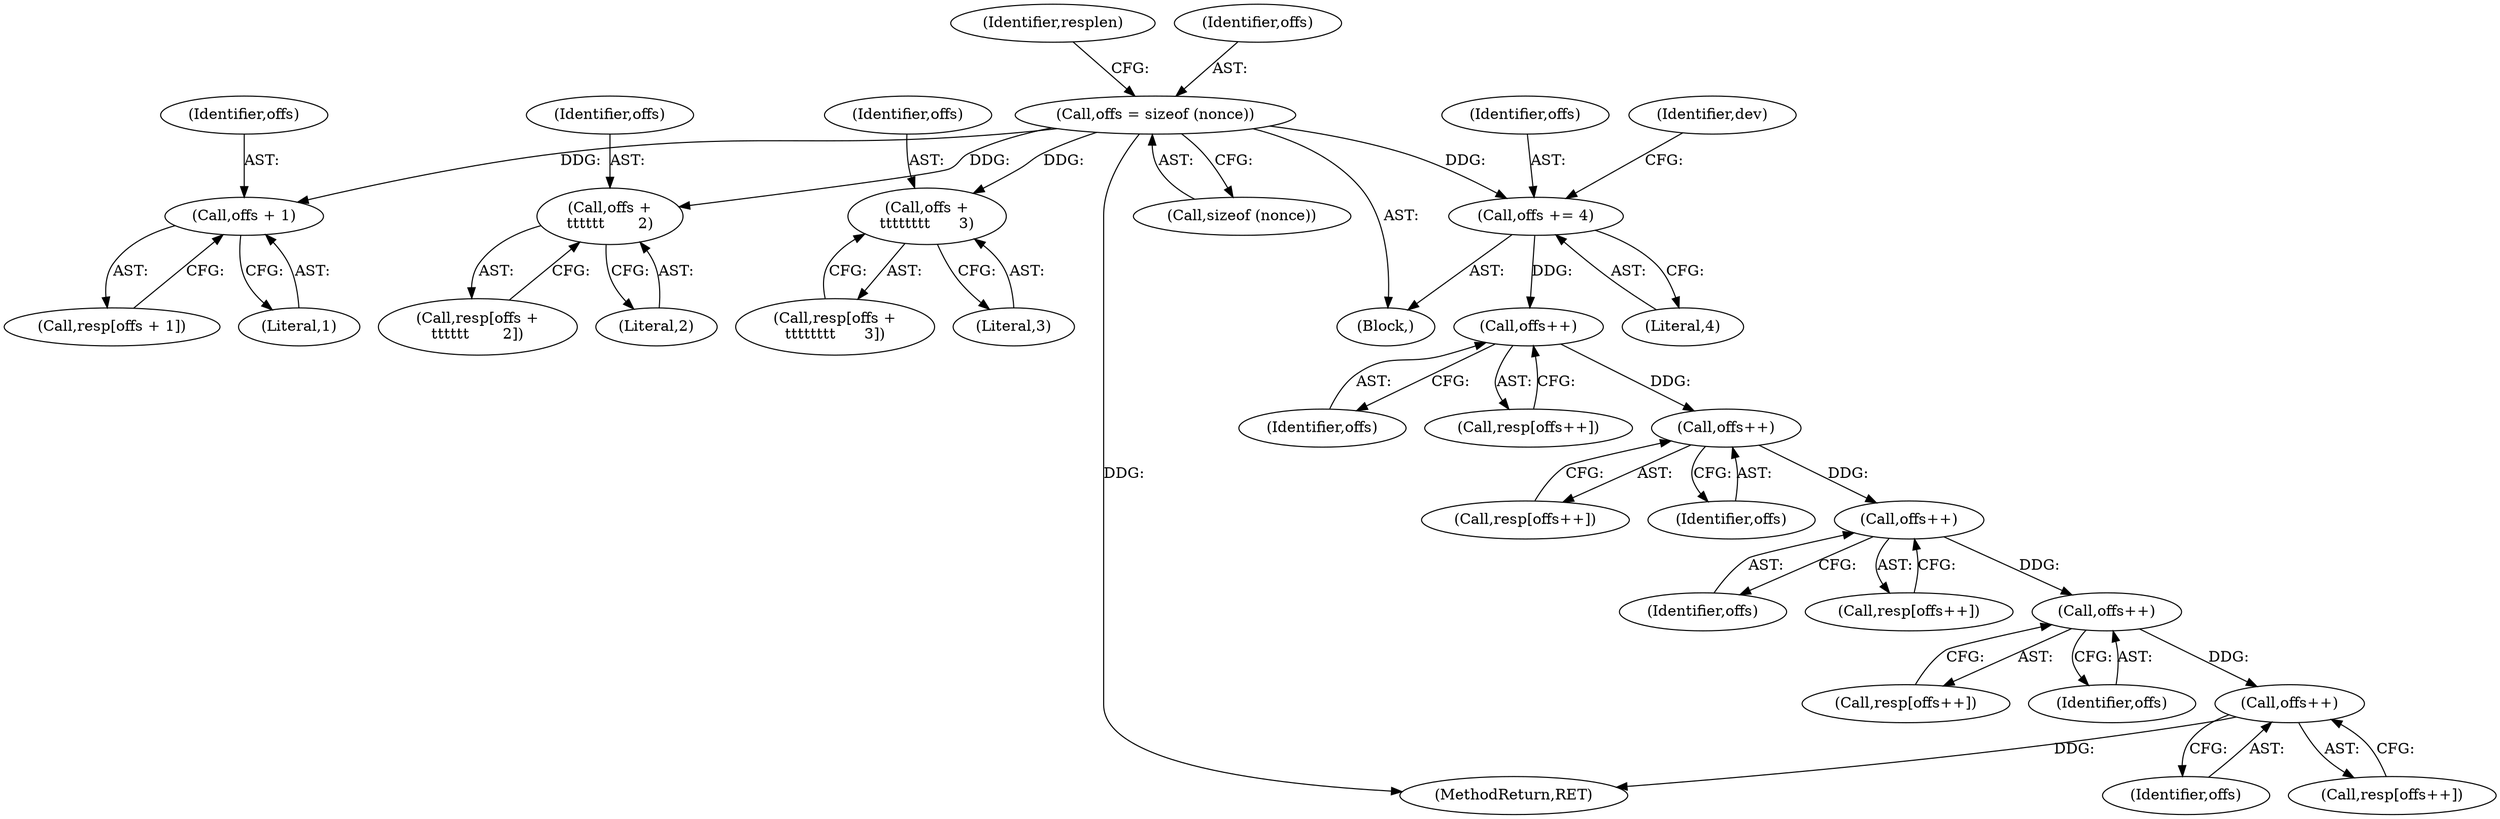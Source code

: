 digraph "0_libu2f-host_e4bb58cc8b6202a421e65f8230217d8ae6e16eb5@API" {
"1000143" [label="(Call,offs = sizeof (nonce))"];
"1000179" [label="(Call,offs + 1)"];
"1000187" [label="(Call,offs +\n\t\t\t\t\t\t       2)"];
"1000193" [label="(Call,offs +\n\t\t\t\t\t\t\t\t      3)"];
"1000196" [label="(Call,offs += 4)"];
"1000205" [label="(Call,offs++)"];
"1000213" [label="(Call,offs++)"];
"1000221" [label="(Call,offs++)"];
"1000229" [label="(Call,offs++)"];
"1000237" [label="(Call,offs++)"];
"1000185" [label="(Call,resp[offs +\n\t\t\t\t\t\t       2])"];
"1000219" [label="(Call,resp[offs++])"];
"1000198" [label="(Literal,4)"];
"1000197" [label="(Identifier,offs)"];
"1000245" [label="(MethodReturn,RET)"];
"1000191" [label="(Call,resp[offs +\n\t\t\t\t\t\t\t\t      3])"];
"1000187" [label="(Call,offs +\n\t\t\t\t\t\t       2)"];
"1000201" [label="(Identifier,dev)"];
"1000213" [label="(Call,offs++)"];
"1000177" [label="(Call,resp[offs + 1])"];
"1000194" [label="(Identifier,offs)"];
"1000179" [label="(Call,offs + 1)"];
"1000189" [label="(Literal,2)"];
"1000214" [label="(Identifier,offs)"];
"1000203" [label="(Call,resp[offs++])"];
"1000211" [label="(Call,resp[offs++])"];
"1000229" [label="(Call,offs++)"];
"1000143" [label="(Call,offs = sizeof (nonce))"];
"1000188" [label="(Identifier,offs)"];
"1000181" [label="(Literal,1)"];
"1000205" [label="(Call,offs++)"];
"1000196" [label="(Call,offs += 4)"];
"1000206" [label="(Identifier,offs)"];
"1000149" [label="(Identifier,resplen)"];
"1000230" [label="(Identifier,offs)"];
"1000195" [label="(Literal,3)"];
"1000222" [label="(Identifier,offs)"];
"1000141" [label="(Block,)"];
"1000238" [label="(Identifier,offs)"];
"1000227" [label="(Call,resp[offs++])"];
"1000145" [label="(Call,sizeof (nonce))"];
"1000180" [label="(Identifier,offs)"];
"1000193" [label="(Call,offs +\n\t\t\t\t\t\t\t\t      3)"];
"1000221" [label="(Call,offs++)"];
"1000235" [label="(Call,resp[offs++])"];
"1000237" [label="(Call,offs++)"];
"1000144" [label="(Identifier,offs)"];
"1000143" -> "1000141"  [label="AST: "];
"1000143" -> "1000145"  [label="CFG: "];
"1000144" -> "1000143"  [label="AST: "];
"1000145" -> "1000143"  [label="AST: "];
"1000149" -> "1000143"  [label="CFG: "];
"1000143" -> "1000245"  [label="DDG: "];
"1000143" -> "1000179"  [label="DDG: "];
"1000143" -> "1000187"  [label="DDG: "];
"1000143" -> "1000193"  [label="DDG: "];
"1000143" -> "1000196"  [label="DDG: "];
"1000179" -> "1000177"  [label="AST: "];
"1000179" -> "1000181"  [label="CFG: "];
"1000180" -> "1000179"  [label="AST: "];
"1000181" -> "1000179"  [label="AST: "];
"1000177" -> "1000179"  [label="CFG: "];
"1000187" -> "1000185"  [label="AST: "];
"1000187" -> "1000189"  [label="CFG: "];
"1000188" -> "1000187"  [label="AST: "];
"1000189" -> "1000187"  [label="AST: "];
"1000185" -> "1000187"  [label="CFG: "];
"1000193" -> "1000191"  [label="AST: "];
"1000193" -> "1000195"  [label="CFG: "];
"1000194" -> "1000193"  [label="AST: "];
"1000195" -> "1000193"  [label="AST: "];
"1000191" -> "1000193"  [label="CFG: "];
"1000196" -> "1000141"  [label="AST: "];
"1000196" -> "1000198"  [label="CFG: "];
"1000197" -> "1000196"  [label="AST: "];
"1000198" -> "1000196"  [label="AST: "];
"1000201" -> "1000196"  [label="CFG: "];
"1000196" -> "1000205"  [label="DDG: "];
"1000205" -> "1000203"  [label="AST: "];
"1000205" -> "1000206"  [label="CFG: "];
"1000206" -> "1000205"  [label="AST: "];
"1000203" -> "1000205"  [label="CFG: "];
"1000205" -> "1000213"  [label="DDG: "];
"1000213" -> "1000211"  [label="AST: "];
"1000213" -> "1000214"  [label="CFG: "];
"1000214" -> "1000213"  [label="AST: "];
"1000211" -> "1000213"  [label="CFG: "];
"1000213" -> "1000221"  [label="DDG: "];
"1000221" -> "1000219"  [label="AST: "];
"1000221" -> "1000222"  [label="CFG: "];
"1000222" -> "1000221"  [label="AST: "];
"1000219" -> "1000221"  [label="CFG: "];
"1000221" -> "1000229"  [label="DDG: "];
"1000229" -> "1000227"  [label="AST: "];
"1000229" -> "1000230"  [label="CFG: "];
"1000230" -> "1000229"  [label="AST: "];
"1000227" -> "1000229"  [label="CFG: "];
"1000229" -> "1000237"  [label="DDG: "];
"1000237" -> "1000235"  [label="AST: "];
"1000237" -> "1000238"  [label="CFG: "];
"1000238" -> "1000237"  [label="AST: "];
"1000235" -> "1000237"  [label="CFG: "];
"1000237" -> "1000245"  [label="DDG: "];
}

